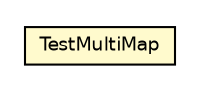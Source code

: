 #!/usr/local/bin/dot
#
# Class diagram 
# Generated by UMLGraph version 5.4 (http://www.umlgraph.org/)
#

digraph G {
	edge [fontname="Helvetica",fontsize=10,labelfontname="Helvetica",labelfontsize=10];
	node [fontname="Helvetica",fontsize=10,shape=plaintext];
	nodesep=0.25;
	ranksep=0.5;
	// jsl.utilities.misc.TestMultiMap
	c214673 [label=<<table title="jsl.utilities.misc.TestMultiMap" border="0" cellborder="1" cellspacing="0" cellpadding="2" port="p" bgcolor="lemonChiffon" href="./TestMultiMap.html">
		<tr><td><table border="0" cellspacing="0" cellpadding="1">
<tr><td align="center" balign="center"> TestMultiMap </td></tr>
		</table></td></tr>
		</table>>, URL="./TestMultiMap.html", fontname="Helvetica", fontcolor="black", fontsize=9.0];
}

